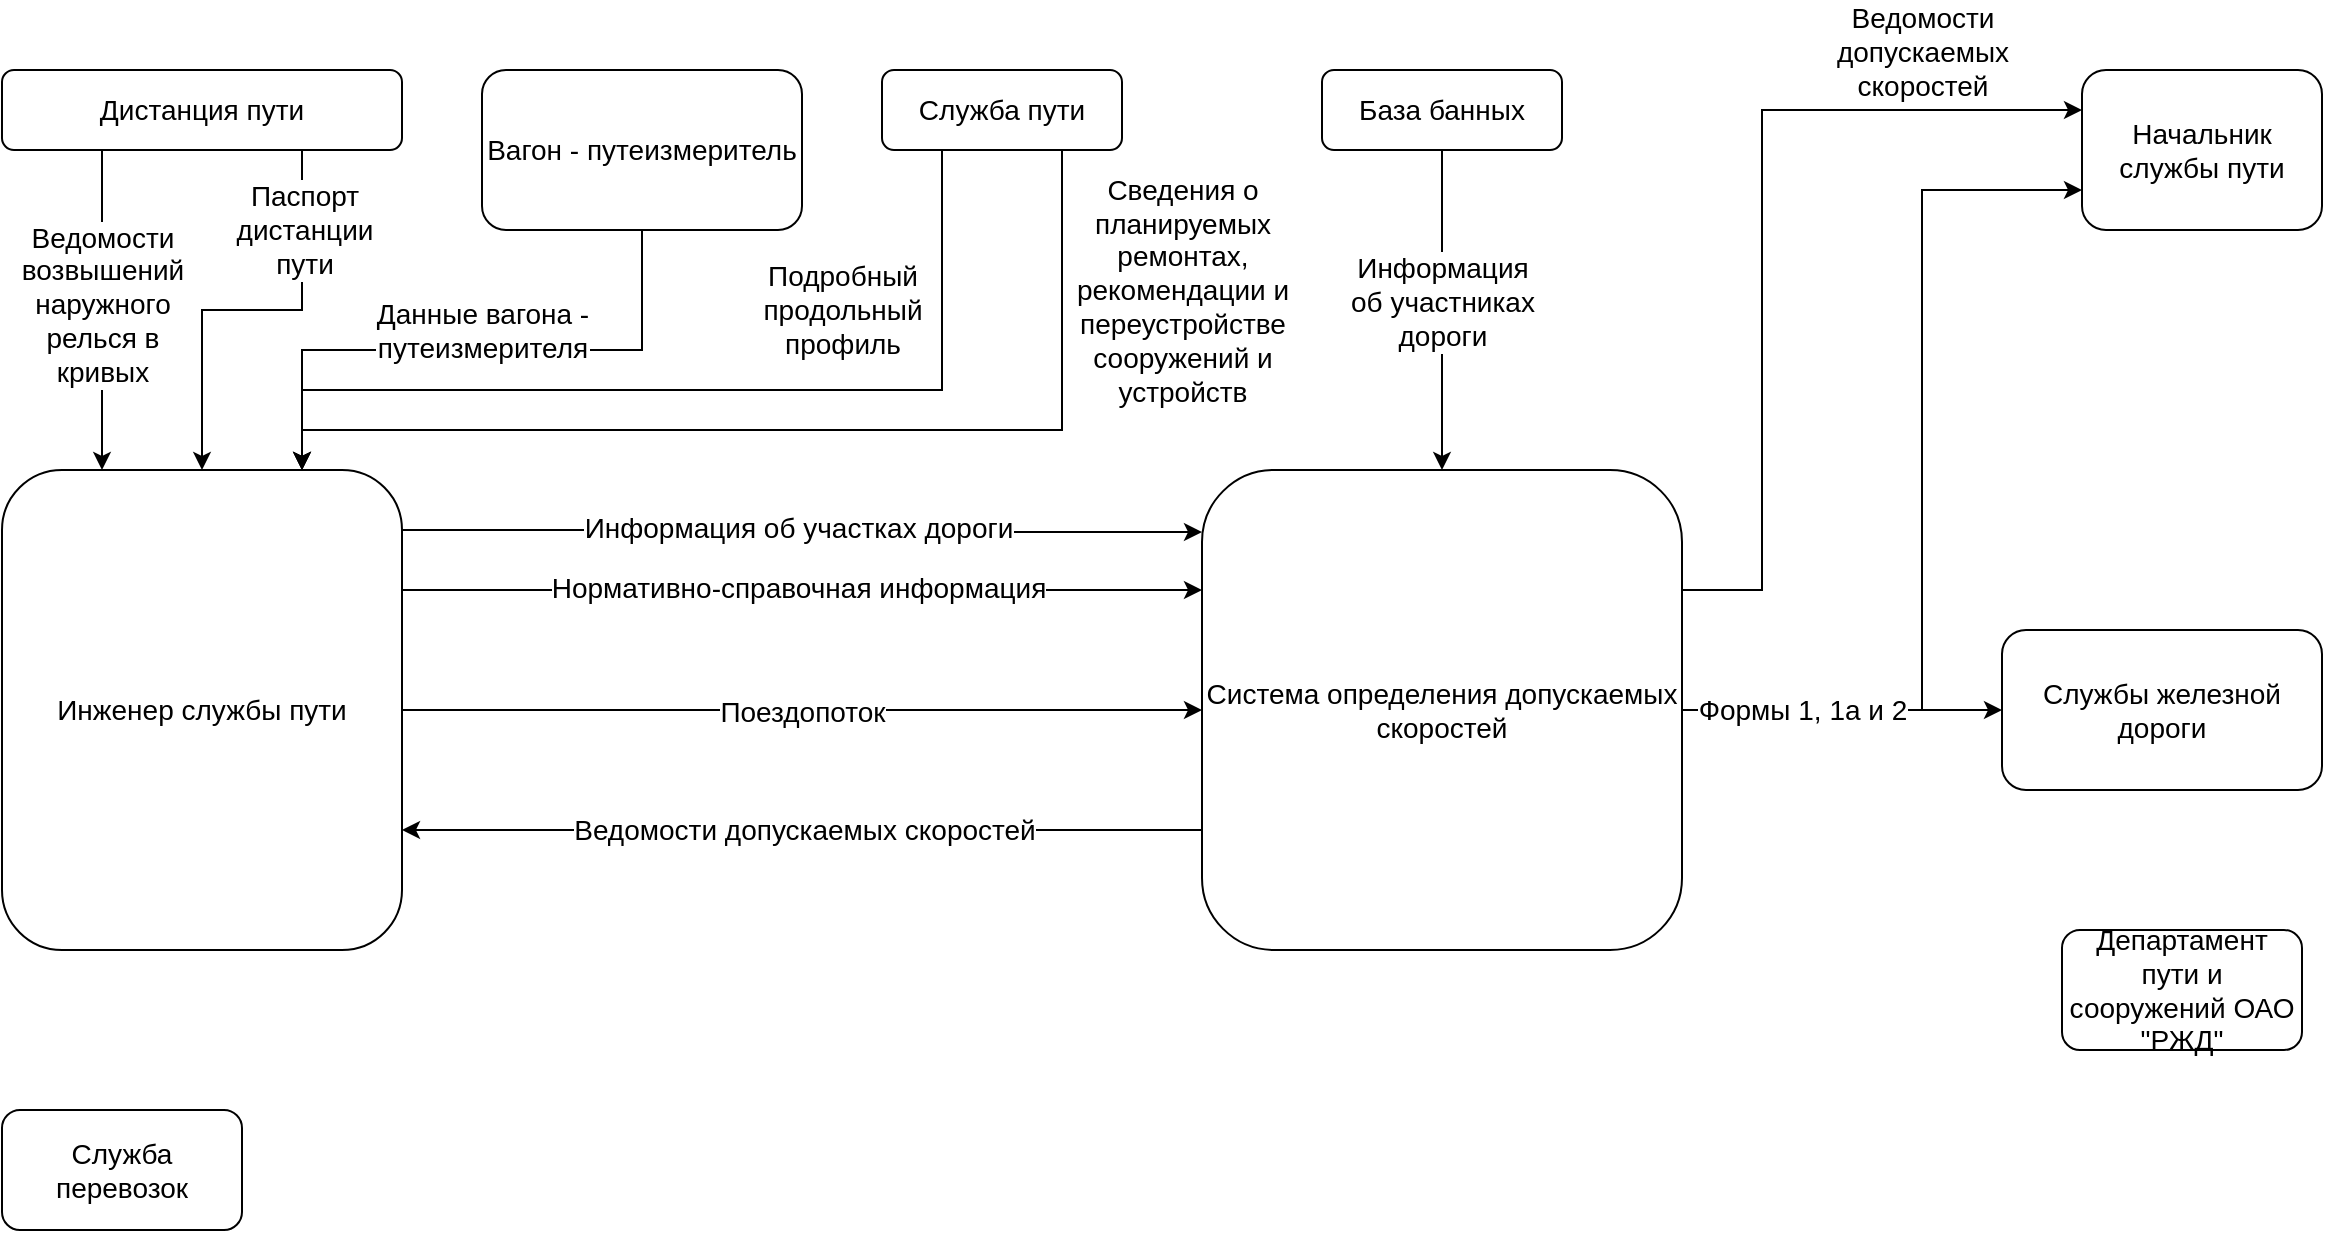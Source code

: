 <mxfile version="20.5.1" type="github">
  <diagram id="OpJCEr7rIlbrPj4_UwZO" name="Страница 1">
    <mxGraphModel dx="946" dy="646" grid="1" gridSize="10" guides="1" tooltips="1" connect="1" arrows="1" fold="1" page="1" pageScale="1" pageWidth="827" pageHeight="1169" math="0" shadow="0">
      <root>
        <mxCell id="0" />
        <mxCell id="1" parent="0" />
        <mxCell id="me3pULGJ5t-feI3vnPao-23" style="edgeStyle=orthogonalEdgeStyle;rounded=0;orthogonalLoop=1;jettySize=auto;html=1;exitX=0.25;exitY=1;exitDx=0;exitDy=0;entryX=0.25;entryY=0;entryDx=0;entryDy=0;fontSize=14;" edge="1" parent="1" source="me3pULGJ5t-feI3vnPao-1" target="me3pULGJ5t-feI3vnPao-6">
          <mxGeometry relative="1" as="geometry" />
        </mxCell>
        <mxCell id="me3pULGJ5t-feI3vnPao-24" value="Ведомости&lt;br&gt;возвышений&lt;br&gt;наружного&lt;br&gt;релься в&lt;br&gt;кривых" style="edgeLabel;html=1;align=center;verticalAlign=middle;resizable=0;points=[];fontSize=14;" vertex="1" connectable="0" parent="me3pULGJ5t-feI3vnPao-23">
          <mxGeometry x="-0.037" relative="1" as="geometry">
            <mxPoint as="offset" />
          </mxGeometry>
        </mxCell>
        <mxCell id="me3pULGJ5t-feI3vnPao-25" style="edgeStyle=orthogonalEdgeStyle;rounded=0;orthogonalLoop=1;jettySize=auto;html=1;exitX=0.75;exitY=1;exitDx=0;exitDy=0;entryX=0.5;entryY=0;entryDx=0;entryDy=0;fontSize=14;" edge="1" parent="1" source="me3pULGJ5t-feI3vnPao-1" target="me3pULGJ5t-feI3vnPao-6">
          <mxGeometry relative="1" as="geometry" />
        </mxCell>
        <mxCell id="me3pULGJ5t-feI3vnPao-26" value="Паспорт&lt;br&gt;дистанции&lt;br&gt;пути" style="edgeLabel;html=1;align=center;verticalAlign=middle;resizable=0;points=[];fontSize=14;" vertex="1" connectable="0" parent="me3pULGJ5t-feI3vnPao-25">
          <mxGeometry x="-0.031" relative="1" as="geometry">
            <mxPoint x="22" y="-40" as="offset" />
          </mxGeometry>
        </mxCell>
        <mxCell id="me3pULGJ5t-feI3vnPao-1" value="&lt;font style=&quot;font-size: 14px;&quot;&gt;Дистанция пути&lt;/font&gt;" style="rounded=1;whiteSpace=wrap;html=1;" vertex="1" parent="1">
          <mxGeometry x="160" y="80" width="200" height="40" as="geometry" />
        </mxCell>
        <mxCell id="me3pULGJ5t-feI3vnPao-27" style="edgeStyle=orthogonalEdgeStyle;rounded=0;orthogonalLoop=1;jettySize=auto;html=1;exitX=0.5;exitY=1;exitDx=0;exitDy=0;entryX=0.75;entryY=0;entryDx=0;entryDy=0;fontSize=14;" edge="1" parent="1" source="me3pULGJ5t-feI3vnPao-2" target="me3pULGJ5t-feI3vnPao-6">
          <mxGeometry relative="1" as="geometry" />
        </mxCell>
        <mxCell id="me3pULGJ5t-feI3vnPao-28" value="Данные вагона -&lt;br&gt;путеизмерителя" style="edgeLabel;html=1;align=center;verticalAlign=middle;resizable=0;points=[];fontSize=14;" vertex="1" connectable="0" parent="me3pULGJ5t-feI3vnPao-27">
          <mxGeometry x="-0.768" relative="1" as="geometry">
            <mxPoint x="-80" y="16" as="offset" />
          </mxGeometry>
        </mxCell>
        <mxCell id="me3pULGJ5t-feI3vnPao-2" value="&lt;font style=&quot;font-size: 14px;&quot;&gt;Вагон - путеизмеритель&lt;/font&gt;" style="rounded=1;whiteSpace=wrap;html=1;" vertex="1" parent="1">
          <mxGeometry x="400" y="80" width="160" height="80" as="geometry" />
        </mxCell>
        <mxCell id="me3pULGJ5t-feI3vnPao-30" style="edgeStyle=orthogonalEdgeStyle;rounded=0;orthogonalLoop=1;jettySize=auto;html=1;exitX=0.25;exitY=1;exitDx=0;exitDy=0;entryX=0.75;entryY=0;entryDx=0;entryDy=0;fontSize=14;" edge="1" parent="1" source="me3pULGJ5t-feI3vnPao-3" target="me3pULGJ5t-feI3vnPao-6">
          <mxGeometry relative="1" as="geometry">
            <Array as="points">
              <mxPoint x="630" y="240" />
              <mxPoint x="310" y="240" />
            </Array>
          </mxGeometry>
        </mxCell>
        <mxCell id="me3pULGJ5t-feI3vnPao-32" value="Подробный&lt;br&gt;продольный&lt;br&gt;профиль" style="edgeLabel;html=1;align=center;verticalAlign=middle;resizable=0;points=[];fontSize=14;" vertex="1" connectable="0" parent="me3pULGJ5t-feI3vnPao-30">
          <mxGeometry x="-0.735" relative="1" as="geometry">
            <mxPoint x="-50" y="16" as="offset" />
          </mxGeometry>
        </mxCell>
        <mxCell id="me3pULGJ5t-feI3vnPao-31" style="edgeStyle=orthogonalEdgeStyle;rounded=0;orthogonalLoop=1;jettySize=auto;html=1;exitX=0.75;exitY=1;exitDx=0;exitDy=0;entryX=0.75;entryY=0;entryDx=0;entryDy=0;fontSize=14;" edge="1" parent="1" source="me3pULGJ5t-feI3vnPao-3" target="me3pULGJ5t-feI3vnPao-6">
          <mxGeometry relative="1" as="geometry">
            <Array as="points">
              <mxPoint x="690" y="260" />
              <mxPoint x="310" y="260" />
            </Array>
          </mxGeometry>
        </mxCell>
        <mxCell id="me3pULGJ5t-feI3vnPao-33" value="Сведения о&lt;br&gt;планируемых&lt;br&gt;ремонтах,&lt;br&gt;рекомендации и&lt;br&gt;переустройстве&lt;br&gt;сооружений и&lt;br&gt;устройств" style="edgeLabel;html=1;align=center;verticalAlign=middle;resizable=0;points=[];fontSize=14;" vertex="1" connectable="0" parent="me3pULGJ5t-feI3vnPao-31">
          <mxGeometry x="-0.715" y="1" relative="1" as="geometry">
            <mxPoint x="59" y="-7" as="offset" />
          </mxGeometry>
        </mxCell>
        <mxCell id="me3pULGJ5t-feI3vnPao-3" value="&lt;font style=&quot;font-size: 14px;&quot;&gt;Служба пути&lt;/font&gt;" style="rounded=1;whiteSpace=wrap;html=1;" vertex="1" parent="1">
          <mxGeometry x="600" y="80" width="120" height="40" as="geometry" />
        </mxCell>
        <mxCell id="me3pULGJ5t-feI3vnPao-34" style="edgeStyle=orthogonalEdgeStyle;rounded=0;orthogonalLoop=1;jettySize=auto;html=1;exitX=0.5;exitY=1;exitDx=0;exitDy=0;entryX=0.5;entryY=0;entryDx=0;entryDy=0;fontSize=14;" edge="1" parent="1" source="me3pULGJ5t-feI3vnPao-4" target="me3pULGJ5t-feI3vnPao-7">
          <mxGeometry relative="1" as="geometry" />
        </mxCell>
        <mxCell id="me3pULGJ5t-feI3vnPao-35" value="Информация&lt;br&gt;об участниках&lt;br&gt;дороги" style="edgeLabel;html=1;align=center;verticalAlign=middle;resizable=0;points=[];fontSize=14;" vertex="1" connectable="0" parent="me3pULGJ5t-feI3vnPao-34">
          <mxGeometry x="-0.056" relative="1" as="geometry">
            <mxPoint as="offset" />
          </mxGeometry>
        </mxCell>
        <mxCell id="me3pULGJ5t-feI3vnPao-4" value="&lt;font style=&quot;font-size: 14px;&quot;&gt;База банных&lt;/font&gt;" style="rounded=1;whiteSpace=wrap;html=1;" vertex="1" parent="1">
          <mxGeometry x="820" y="80" width="120" height="40" as="geometry" />
        </mxCell>
        <mxCell id="me3pULGJ5t-feI3vnPao-5" value="&lt;font style=&quot;font-size: 14px;&quot;&gt;Начальник службы пути&lt;/font&gt;" style="rounded=1;whiteSpace=wrap;html=1;" vertex="1" parent="1">
          <mxGeometry x="1200" y="80" width="120" height="80" as="geometry" />
        </mxCell>
        <mxCell id="me3pULGJ5t-feI3vnPao-14" style="edgeStyle=orthogonalEdgeStyle;rounded=0;orthogonalLoop=1;jettySize=auto;html=1;exitX=1;exitY=0.25;exitDx=0;exitDy=0;entryX=0;entryY=0.25;entryDx=0;entryDy=0;fontSize=14;" edge="1" parent="1" source="me3pULGJ5t-feI3vnPao-6" target="me3pULGJ5t-feI3vnPao-7">
          <mxGeometry relative="1" as="geometry" />
        </mxCell>
        <mxCell id="me3pULGJ5t-feI3vnPao-17" value="Нормативно-справочная информация" style="edgeLabel;html=1;align=center;verticalAlign=middle;resizable=0;points=[];fontSize=14;" vertex="1" connectable="0" parent="me3pULGJ5t-feI3vnPao-14">
          <mxGeometry x="-0.013" y="1" relative="1" as="geometry">
            <mxPoint as="offset" />
          </mxGeometry>
        </mxCell>
        <mxCell id="me3pULGJ5t-feI3vnPao-15" style="edgeStyle=orthogonalEdgeStyle;rounded=0;orthogonalLoop=1;jettySize=auto;html=1;exitX=1;exitY=0.5;exitDx=0;exitDy=0;entryX=0;entryY=0.5;entryDx=0;entryDy=0;fontSize=14;" edge="1" parent="1" source="me3pULGJ5t-feI3vnPao-6" target="me3pULGJ5t-feI3vnPao-7">
          <mxGeometry relative="1" as="geometry" />
        </mxCell>
        <mxCell id="me3pULGJ5t-feI3vnPao-18" value="Поездопоток" style="edgeLabel;html=1;align=center;verticalAlign=middle;resizable=0;points=[];fontSize=14;" vertex="1" connectable="0" parent="me3pULGJ5t-feI3vnPao-15">
          <mxGeometry y="-1" relative="1" as="geometry">
            <mxPoint as="offset" />
          </mxGeometry>
        </mxCell>
        <mxCell id="me3pULGJ5t-feI3vnPao-6" value="&lt;font style=&quot;font-size: 14px;&quot;&gt;Инженер службы пути&lt;/font&gt;" style="rounded=1;whiteSpace=wrap;html=1;" vertex="1" parent="1">
          <mxGeometry x="160" y="280" width="200" height="240" as="geometry" />
        </mxCell>
        <mxCell id="me3pULGJ5t-feI3vnPao-19" style="edgeStyle=orthogonalEdgeStyle;rounded=0;orthogonalLoop=1;jettySize=auto;html=1;exitX=0;exitY=0.75;exitDx=0;exitDy=0;entryX=1;entryY=0.75;entryDx=0;entryDy=0;fontSize=14;" edge="1" parent="1" source="me3pULGJ5t-feI3vnPao-7" target="me3pULGJ5t-feI3vnPao-6">
          <mxGeometry relative="1" as="geometry" />
        </mxCell>
        <mxCell id="me3pULGJ5t-feI3vnPao-20" value="Ведомости допускаемых скоростей" style="edgeLabel;html=1;align=center;verticalAlign=middle;resizable=0;points=[];fontSize=14;" vertex="1" connectable="0" parent="me3pULGJ5t-feI3vnPao-19">
          <mxGeometry x="-0.006" relative="1" as="geometry">
            <mxPoint as="offset" />
          </mxGeometry>
        </mxCell>
        <mxCell id="me3pULGJ5t-feI3vnPao-36" style="edgeStyle=orthogonalEdgeStyle;rounded=0;orthogonalLoop=1;jettySize=auto;html=1;exitX=1;exitY=0.25;exitDx=0;exitDy=0;entryX=0;entryY=0.25;entryDx=0;entryDy=0;fontSize=14;" edge="1" parent="1" source="me3pULGJ5t-feI3vnPao-7" target="me3pULGJ5t-feI3vnPao-5">
          <mxGeometry relative="1" as="geometry">
            <Array as="points">
              <mxPoint x="1040" y="340" />
              <mxPoint x="1040" y="100" />
            </Array>
          </mxGeometry>
        </mxCell>
        <mxCell id="me3pULGJ5t-feI3vnPao-37" value="Ведомости&lt;br&gt;допускаемых&lt;br&gt;скоростей" style="edgeLabel;html=1;align=center;verticalAlign=middle;resizable=0;points=[];fontSize=14;" vertex="1" connectable="0" parent="me3pULGJ5t-feI3vnPao-36">
          <mxGeometry x="-0.006" y="-1" relative="1" as="geometry">
            <mxPoint x="79" y="-91" as="offset" />
          </mxGeometry>
        </mxCell>
        <mxCell id="me3pULGJ5t-feI3vnPao-40" style="edgeStyle=orthogonalEdgeStyle;rounded=0;orthogonalLoop=1;jettySize=auto;html=1;exitX=1;exitY=0.5;exitDx=0;exitDy=0;entryX=0;entryY=0.5;entryDx=0;entryDy=0;fontSize=14;" edge="1" parent="1" source="me3pULGJ5t-feI3vnPao-7" target="me3pULGJ5t-feI3vnPao-8">
          <mxGeometry relative="1" as="geometry" />
        </mxCell>
        <mxCell id="me3pULGJ5t-feI3vnPao-41" style="edgeStyle=orthogonalEdgeStyle;rounded=0;orthogonalLoop=1;jettySize=auto;html=1;exitX=1;exitY=0.5;exitDx=0;exitDy=0;entryX=0;entryY=0.75;entryDx=0;entryDy=0;fontSize=14;" edge="1" parent="1" source="me3pULGJ5t-feI3vnPao-7" target="me3pULGJ5t-feI3vnPao-5">
          <mxGeometry relative="1" as="geometry">
            <Array as="points">
              <mxPoint x="1120" y="400" />
              <mxPoint x="1120" y="140" />
            </Array>
          </mxGeometry>
        </mxCell>
        <mxCell id="me3pULGJ5t-feI3vnPao-42" value="Формы 1, 1а и 2" style="edgeLabel;html=1;align=center;verticalAlign=middle;resizable=0;points=[];fontSize=14;" vertex="1" connectable="0" parent="me3pULGJ5t-feI3vnPao-41">
          <mxGeometry x="-0.81" y="2" relative="1" as="geometry">
            <mxPoint x="16" y="2" as="offset" />
          </mxGeometry>
        </mxCell>
        <mxCell id="me3pULGJ5t-feI3vnPao-7" value="&lt;font style=&quot;font-size: 14px;&quot;&gt;Система определения допускаемых скоростей&lt;/font&gt;" style="rounded=1;whiteSpace=wrap;html=1;" vertex="1" parent="1">
          <mxGeometry x="760" y="280" width="240" height="240" as="geometry" />
        </mxCell>
        <mxCell id="me3pULGJ5t-feI3vnPao-8" value="&lt;font style=&quot;font-size: 14px;&quot;&gt;Службы железной дороги&lt;/font&gt;" style="rounded=1;whiteSpace=wrap;html=1;" vertex="1" parent="1">
          <mxGeometry x="1160" y="360" width="160" height="80" as="geometry" />
        </mxCell>
        <mxCell id="me3pULGJ5t-feI3vnPao-9" value="&lt;font style=&quot;font-size: 14px;&quot;&gt;Департамент пути и сооружений ОАО &quot;РЖД&quot;&lt;/font&gt;" style="rounded=1;whiteSpace=wrap;html=1;" vertex="1" parent="1">
          <mxGeometry x="1190" y="510" width="120" height="60" as="geometry" />
        </mxCell>
        <mxCell id="me3pULGJ5t-feI3vnPao-10" value="&lt;font style=&quot;font-size: 14px;&quot;&gt;Служба перевозок&lt;/font&gt;" style="rounded=1;whiteSpace=wrap;html=1;" vertex="1" parent="1">
          <mxGeometry x="160" y="600" width="120" height="60" as="geometry" />
        </mxCell>
        <mxCell id="me3pULGJ5t-feI3vnPao-21" style="edgeStyle=orthogonalEdgeStyle;rounded=0;orthogonalLoop=1;jettySize=auto;html=1;exitX=1;exitY=0.25;exitDx=0;exitDy=0;fontSize=14;" edge="1" parent="1">
          <mxGeometry relative="1" as="geometry">
            <mxPoint x="360" y="310" as="sourcePoint" />
            <mxPoint x="760" y="311" as="targetPoint" />
            <Array as="points">
              <mxPoint x="560" y="310" />
            </Array>
          </mxGeometry>
        </mxCell>
        <mxCell id="me3pULGJ5t-feI3vnPao-22" value="Информация об участках дороги" style="edgeLabel;html=1;align=center;verticalAlign=middle;resizable=0;points=[];fontSize=14;" vertex="1" connectable="0" parent="me3pULGJ5t-feI3vnPao-21">
          <mxGeometry x="-0.013" y="1" relative="1" as="geometry">
            <mxPoint as="offset" />
          </mxGeometry>
        </mxCell>
      </root>
    </mxGraphModel>
  </diagram>
</mxfile>
